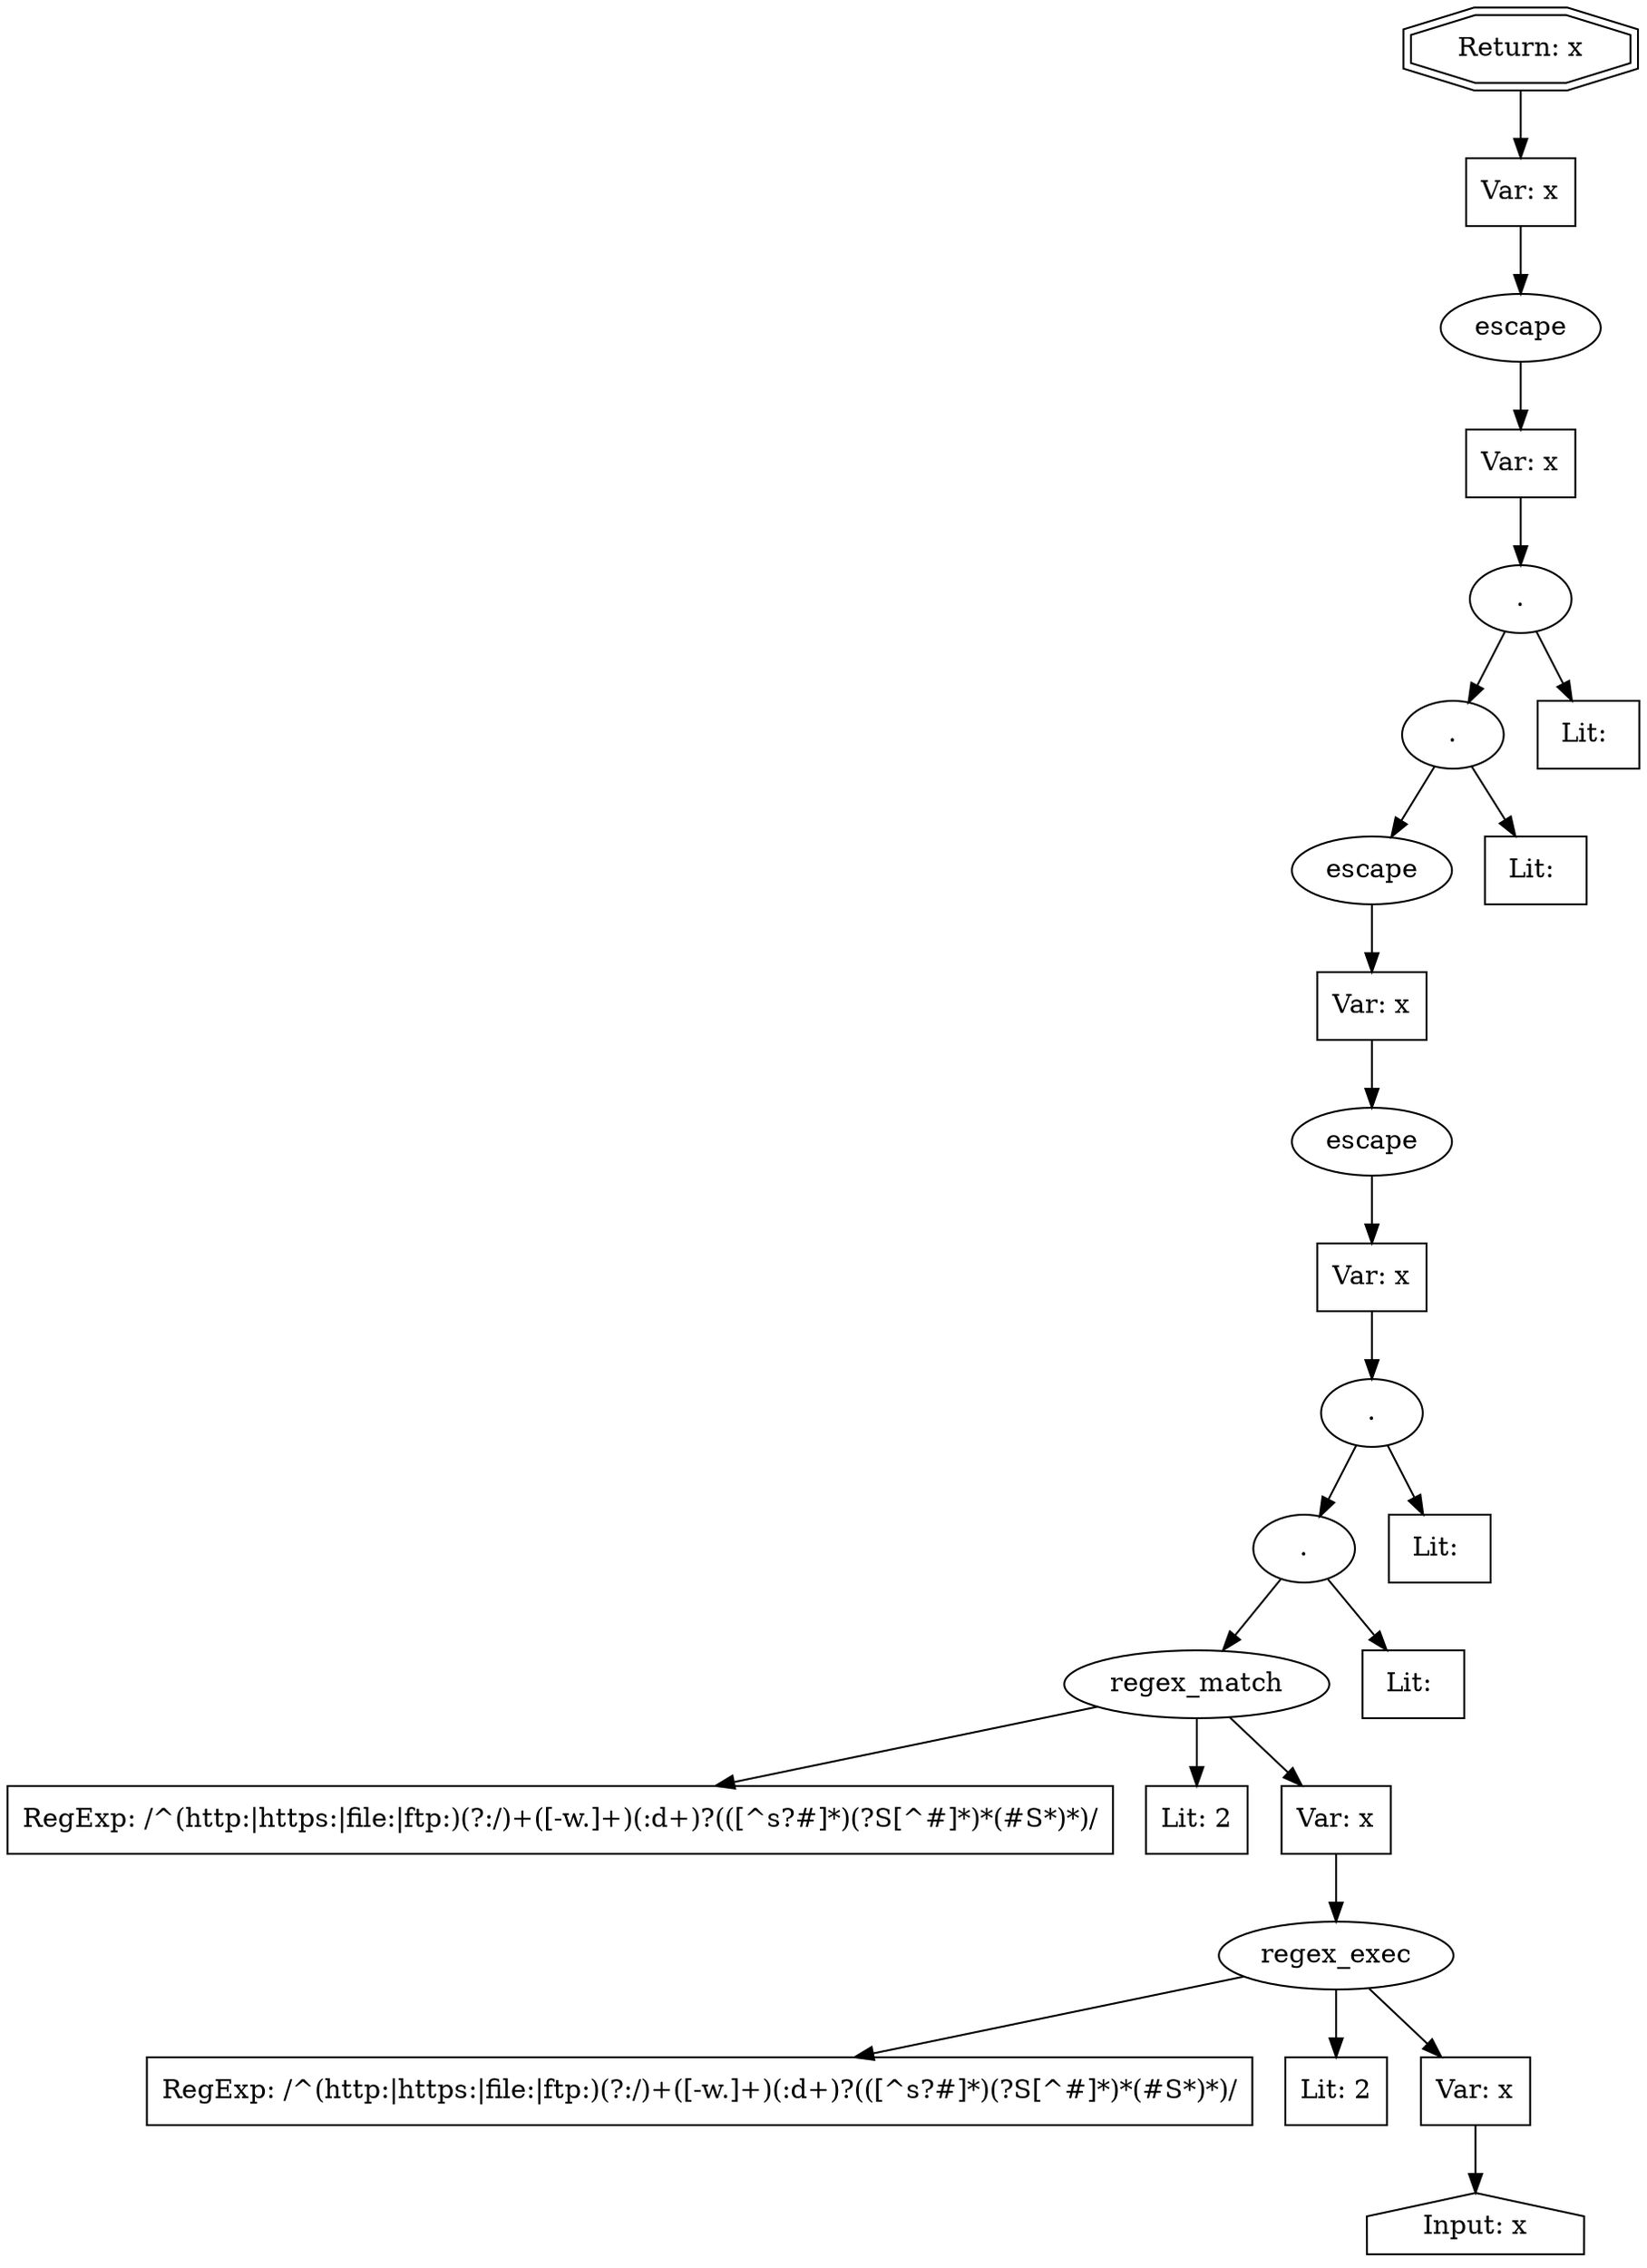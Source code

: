 // Finding: 083e0d26-b4a5-41e2-a473-3a1bfc9aa37c
// Finding.url: https://finance.example118.com/quote/CSCO##"></iframe></style></script></object></embed></textarea><img src=x onerror=taintfoxLog('882ae74118024de091b8b9ae31efc285')><!--/*
// Finding.parentloc: https://finance.example118.com/quote/CSCO##"></iframe></style></script></object></embed></textarea><img src=x onerror=taintfoxLog('882ae74118024de091b8b9ae31efc285')><!--/*
// Finding.domain: finance.example118.com
// Finding.base_domain: example118.com
// Finding.source: location.href
// Finding.sink: innerHTML
// Sanitizer.score: 9
// Sanitizer.name: _
// Sanitizer.location: https://s.example119.com/rq/darla/4-8-0/js/g-r-min.js - _:1:3616
// Finding.begin: 335
// Finding.end: 352
// Finding.original_uuid: eff66041-9caa-4a0c-b7d1-157456211b3e
// Finding.TwentyFiveMillionFlowsId: -1692515072
// Finding.script: https://s.example119.com/rq/darla/4-8-0/js/g-r-min.js
// Finding.line: 1
// Exploit.uuid: 882ae741-1802-4de0-91b8-b9ae31efc285
// Exploit.success: false
// Exploit.status: validated
// Exploit.method: C
// Exploit.type: html
// Exploit.token: attribute
// Exploit.content: name
// Exploit.quote_type: "
// Exploit.tag: iframe
// Exploit.break_out: #"></iframe></style></script></object></embed></textarea><img src=x onerror=
// Exploit.break_in: ><!--/*
// Exploit.payload: #"></iframe></style></script></object></embed></textarea><img src=x onerror=taintfoxLog(1)><!--/*
// Exploit.begin_taint_url: 0
// Exploit.end_taint_url: 5
// Exploit.replace_begin_url: 36
// Exploit.replace_end_url: 36
// Exploit.replace_begin_param: 19506
// Exploit.replace_end_param: 19506
// Issues.LargestEncodeAttrStringChain: 0
// Issues.LargestTextFragmentEncodeChainLength: 0
// Issues.HasApproximation: false
// Issues.HasMissingImplementation: false
// Issues.HasInfiniteRegexWithFunctionReplacer: false
// Issues.MergedSplitAndJoins: false
// Issues.HasUrlInRhsOfReplace: false
// Issues.HasUrlInLhsOfReplace: false
// Issues.HasCookieValueInLhsOfreplace: false
// Issues.HasCookieValueInRhsOfreplace: false
// Issues.HasCookieValueInMatchPattern: false
// Issues.HasCookieValueInExecPattern: false
// Issues.RemovedLRConcats: true
// Issues.RemovedReplaceArtifacts: false
// Issues.HasUrlInMatchPattern: false
// Issues.HasUrlInExecPattern: false
// Issues.RemovedNOPreplaces: false
// Issues.Known_sanitizer: false
// DepGraph.hash: 2107974889
// DepGraph.sanitizer_hash: -1494392668
// Removed LR concats 
digraph cfg {
n0 [shape=house, label="Input: x"];
n1 [shape=ellipse, label="regex_exec"];
n2 [shape=box, label="RegExp: /^(http\:|https\:|file\:|ftp\:)(?:\/)+([-\w\.]+)(\:\d+)?(([^\s\?#]*)(\?\S[^#]*)*(#\S*)*)/"];
n3 [shape=box, label="Lit: 2"];
n4 [shape=box, label="Var: x"];
n5 [shape=ellipse, label="regex_match"];
n6 [shape=box, label="RegExp: /^(http\:|https\:|file\:|ftp\:)(?:\/)+([-\w\.]+)(\:\d+)?(([^\s\?#]*)(\?\S[^#]*)*(#\S*)*)/"];
n7 [shape=box, label="Lit: 2"];
n8 [shape=box, label="Var: x"];
n9 [shape=ellipse, label="."];
n10 [shape=box, label="Lit: "];
n11 [shape=ellipse, label="."];
n12 [shape=box, label="Lit: "];
n13 [shape=ellipse, label="escape"];
n14 [shape=box, label="Var: x"];
n15 [shape=ellipse, label="escape"];
n16 [shape=box, label="Var: x"];
n17 [shape=ellipse, label="."];
n18 [shape=box, label="Lit: "];
n19 [shape=ellipse, label="."];
n20 [shape=box, label="Lit: "];
n21 [shape=ellipse, label="escape"];
n22 [shape=box, label="Var: x"];
n23 [shape=box, label="Var: x"];
n24 [shape=doubleoctagon, label="Return: x"];
n4 -> n0;
n1 -> n2;
n1 -> n3;
n1 -> n4;
n8 -> n1;
n5 -> n6;
n5 -> n7;
n5 -> n8;
n9 -> n10;
n9 -> n5;
n11 -> n9;
n11 -> n12;
n14 -> n11;
n13 -> n14;
n16 -> n13;
n15 -> n16;
n17 -> n18;
n17 -> n15;
n19 -> n17;
n19 -> n20;
n22 -> n19;
n21 -> n22;
n23 -> n21;
n24 -> n23;
}